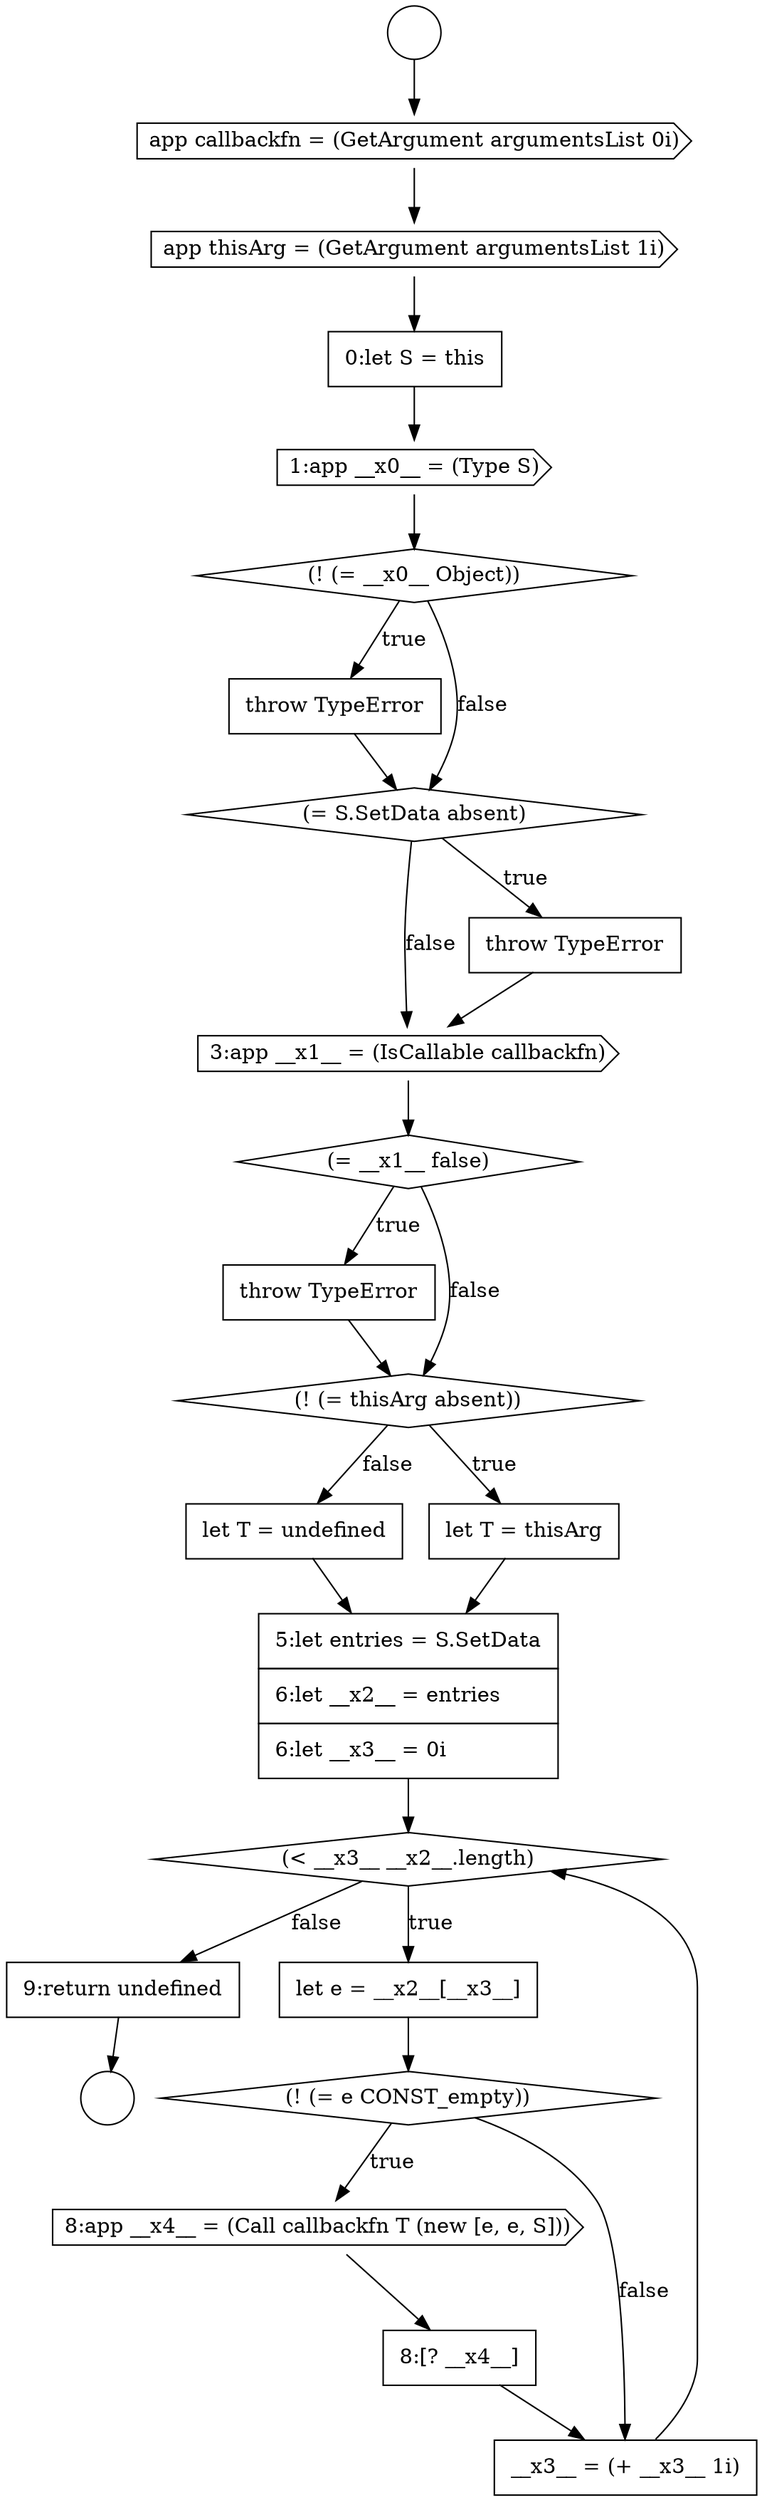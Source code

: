 digraph {
  node16124 [shape=diamond, label=<<font color="black">(&lt; __x3__ __x2__.length)</font>> color="black" fillcolor="white" style=filled]
  node16118 [shape=diamond, label=<<font color="black">(= __x1__ false)</font>> color="black" fillcolor="white" style=filled]
  node16114 [shape=none, margin=0, label=<<font color="black">
    <table border="0" cellborder="1" cellspacing="0" cellpadding="10">
      <tr><td align="left">throw TypeError</td></tr>
    </table>
  </font>> color="black" fillcolor="white" style=filled]
  node16109 [shape=cds, label=<<font color="black">app callbackfn = (GetArgument argumentsList 0i)</font>> color="black" fillcolor="white" style=filled]
  node16119 [shape=none, margin=0, label=<<font color="black">
    <table border="0" cellborder="1" cellspacing="0" cellpadding="10">
      <tr><td align="left">throw TypeError</td></tr>
    </table>
  </font>> color="black" fillcolor="white" style=filled]
  node16123 [shape=none, margin=0, label=<<font color="black">
    <table border="0" cellborder="1" cellspacing="0" cellpadding="10">
      <tr><td align="left">5:let entries = S.SetData</td></tr>
      <tr><td align="left">6:let __x2__ = entries</td></tr>
      <tr><td align="left">6:let __x3__ = 0i</td></tr>
    </table>
  </font>> color="black" fillcolor="white" style=filled]
  node16108 [shape=circle label=" " color="black" fillcolor="white" style=filled]
  node16127 [shape=cds, label=<<font color="black">8:app __x4__ = (Call callbackfn T (new [e, e, S]))</font>> color="black" fillcolor="white" style=filled]
  node16112 [shape=cds, label=<<font color="black">1:app __x0__ = (Type S)</font>> color="black" fillcolor="white" style=filled]
  node16122 [shape=none, margin=0, label=<<font color="black">
    <table border="0" cellborder="1" cellspacing="0" cellpadding="10">
      <tr><td align="left">let T = undefined</td></tr>
    </table>
  </font>> color="black" fillcolor="white" style=filled]
  node16107 [shape=circle label=" " color="black" fillcolor="white" style=filled]
  node16128 [shape=none, margin=0, label=<<font color="black">
    <table border="0" cellborder="1" cellspacing="0" cellpadding="10">
      <tr><td align="left">8:[? __x4__]</td></tr>
    </table>
  </font>> color="black" fillcolor="white" style=filled]
  node16126 [shape=diamond, label=<<font color="black">(! (= e CONST_empty))</font>> color="black" fillcolor="white" style=filled]
  node16121 [shape=none, margin=0, label=<<font color="black">
    <table border="0" cellborder="1" cellspacing="0" cellpadding="10">
      <tr><td align="left">let T = thisArg</td></tr>
    </table>
  </font>> color="black" fillcolor="white" style=filled]
  node16117 [shape=cds, label=<<font color="black">3:app __x1__ = (IsCallable callbackfn)</font>> color="black" fillcolor="white" style=filled]
  node16130 [shape=none, margin=0, label=<<font color="black">
    <table border="0" cellborder="1" cellspacing="0" cellpadding="10">
      <tr><td align="left">9:return undefined</td></tr>
    </table>
  </font>> color="black" fillcolor="white" style=filled]
  node16113 [shape=diamond, label=<<font color="black">(! (= __x0__ Object))</font>> color="black" fillcolor="white" style=filled]
  node16110 [shape=cds, label=<<font color="black">app thisArg = (GetArgument argumentsList 1i)</font>> color="black" fillcolor="white" style=filled]
  node16125 [shape=none, margin=0, label=<<font color="black">
    <table border="0" cellborder="1" cellspacing="0" cellpadding="10">
      <tr><td align="left">let e = __x2__[__x3__]</td></tr>
    </table>
  </font>> color="black" fillcolor="white" style=filled]
  node16115 [shape=diamond, label=<<font color="black">(= S.SetData absent)</font>> color="black" fillcolor="white" style=filled]
  node16120 [shape=diamond, label=<<font color="black">(! (= thisArg absent))</font>> color="black" fillcolor="white" style=filled]
  node16129 [shape=none, margin=0, label=<<font color="black">
    <table border="0" cellborder="1" cellspacing="0" cellpadding="10">
      <tr><td align="left">__x3__ = (+ __x3__ 1i)</td></tr>
    </table>
  </font>> color="black" fillcolor="white" style=filled]
  node16116 [shape=none, margin=0, label=<<font color="black">
    <table border="0" cellborder="1" cellspacing="0" cellpadding="10">
      <tr><td align="left">throw TypeError</td></tr>
    </table>
  </font>> color="black" fillcolor="white" style=filled]
  node16111 [shape=none, margin=0, label=<<font color="black">
    <table border="0" cellborder="1" cellspacing="0" cellpadding="10">
      <tr><td align="left">0:let S = this</td></tr>
    </table>
  </font>> color="black" fillcolor="white" style=filled]
  node16124 -> node16125 [label=<<font color="black">true</font>> color="black"]
  node16124 -> node16130 [label=<<font color="black">false</font>> color="black"]
  node16116 -> node16117 [ color="black"]
  node16127 -> node16128 [ color="black"]
  node16121 -> node16123 [ color="black"]
  node16125 -> node16126 [ color="black"]
  node16109 -> node16110 [ color="black"]
  node16114 -> node16115 [ color="black"]
  node16130 -> node16108 [ color="black"]
  node16129 -> node16124 [ color="black"]
  node16119 -> node16120 [ color="black"]
  node16112 -> node16113 [ color="black"]
  node16123 -> node16124 [ color="black"]
  node16128 -> node16129 [ color="black"]
  node16126 -> node16127 [label=<<font color="black">true</font>> color="black"]
  node16126 -> node16129 [label=<<font color="black">false</font>> color="black"]
  node16113 -> node16114 [label=<<font color="black">true</font>> color="black"]
  node16113 -> node16115 [label=<<font color="black">false</font>> color="black"]
  node16120 -> node16121 [label=<<font color="black">true</font>> color="black"]
  node16120 -> node16122 [label=<<font color="black">false</font>> color="black"]
  node16118 -> node16119 [label=<<font color="black">true</font>> color="black"]
  node16118 -> node16120 [label=<<font color="black">false</font>> color="black"]
  node16110 -> node16111 [ color="black"]
  node16115 -> node16116 [label=<<font color="black">true</font>> color="black"]
  node16115 -> node16117 [label=<<font color="black">false</font>> color="black"]
  node16107 -> node16109 [ color="black"]
  node16122 -> node16123 [ color="black"]
  node16117 -> node16118 [ color="black"]
  node16111 -> node16112 [ color="black"]
}
